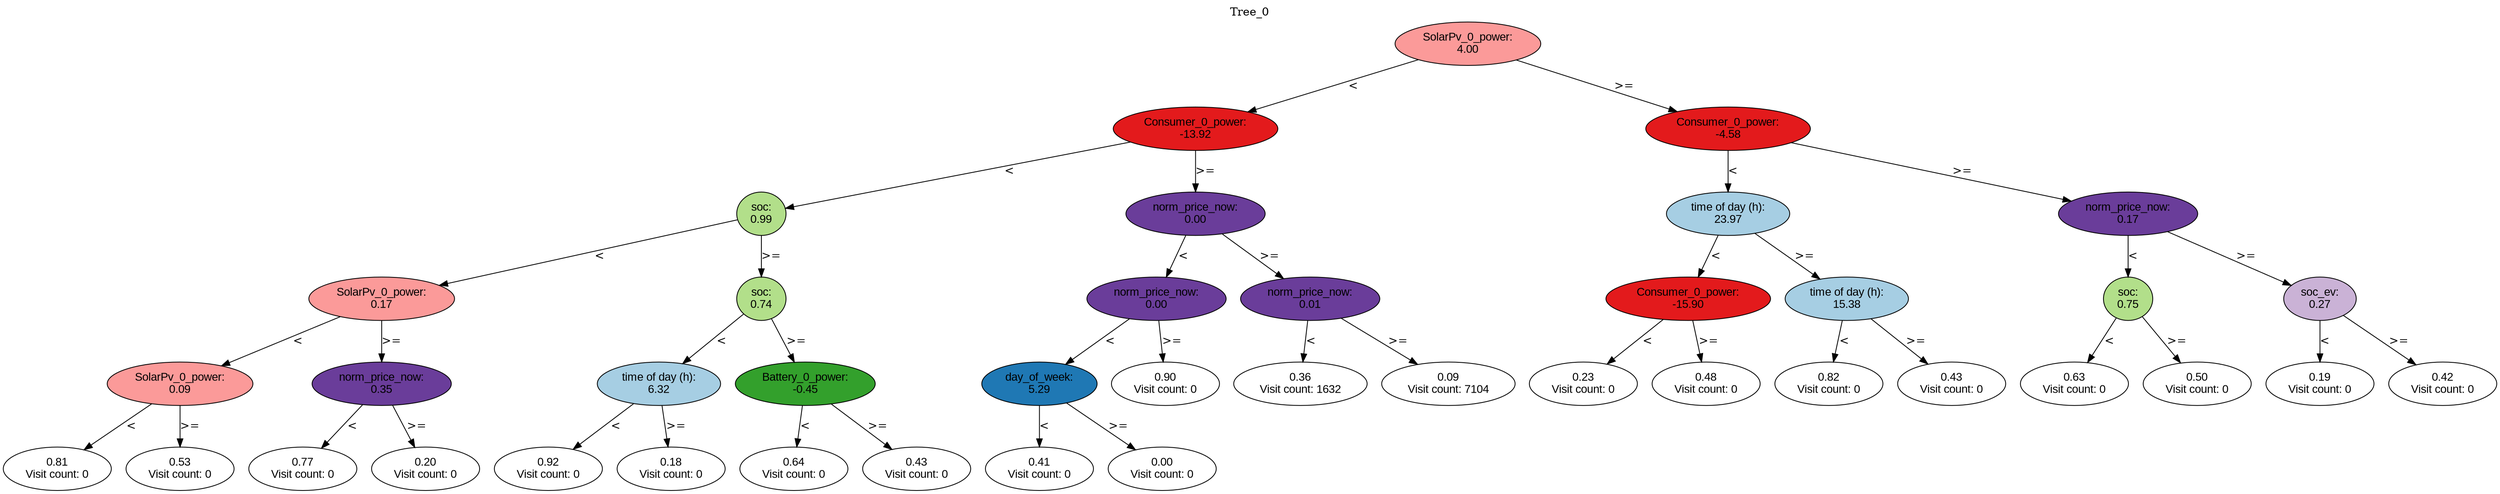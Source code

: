 digraph BST {
    node [fontname="Arial" style=filled colorscheme=paired12];
    0 [ label = "SolarPv_0_power:
4.00" fillcolor=5];
    1 [ label = "Consumer_0_power:
-13.92" fillcolor=6];
    2 [ label = "soc:
0.99" fillcolor=3];
    3 [ label = "SolarPv_0_power:
0.17" fillcolor=5];
    4 [ label = "SolarPv_0_power:
0.09" fillcolor=5];
    5 [ label = "0.81
Visit count: 0" fillcolor=white];
    6 [ label = "0.53
Visit count: 0" fillcolor=white];
    7 [ label = "norm_price_now:
0.35" fillcolor=10];
    8 [ label = "0.77
Visit count: 0" fillcolor=white];
    9 [ label = "0.20
Visit count: 0" fillcolor=white];
    10 [ label = "soc:
0.74" fillcolor=3];
    11 [ label = "time of day (h):
6.32" fillcolor=1];
    12 [ label = "0.92
Visit count: 0" fillcolor=white];
    13 [ label = "0.18
Visit count: 0" fillcolor=white];
    14 [ label = "Battery_0_power:
-0.45" fillcolor=4];
    15 [ label = "0.64
Visit count: 0" fillcolor=white];
    16 [ label = "0.43
Visit count: 0" fillcolor=white];
    17 [ label = "norm_price_now:
0.00" fillcolor=10];
    18 [ label = "norm_price_now:
0.00" fillcolor=10];
    19 [ label = "day_of_week:
5.29" fillcolor=2];
    20 [ label = "0.41
Visit count: 0" fillcolor=white];
    21 [ label = "0.00
Visit count: 0" fillcolor=white];
    22 [ label = "0.90
Visit count: 0" fillcolor=white];
    23 [ label = "norm_price_now:
0.01" fillcolor=10];
    24 [ label = "0.36
Visit count: 1632" fillcolor=white];
    25 [ label = "0.09
Visit count: 7104" fillcolor=white];
    26 [ label = "Consumer_0_power:
-4.58" fillcolor=6];
    27 [ label = "time of day (h):
23.97" fillcolor=1];
    28 [ label = "Consumer_0_power:
-15.90" fillcolor=6];
    29 [ label = "0.23
Visit count: 0" fillcolor=white];
    30 [ label = "0.48
Visit count: 0" fillcolor=white];
    31 [ label = "time of day (h):
15.38" fillcolor=1];
    32 [ label = "0.82
Visit count: 0" fillcolor=white];
    33 [ label = "0.43
Visit count: 0" fillcolor=white];
    34 [ label = "norm_price_now:
0.17" fillcolor=10];
    35 [ label = "soc:
0.75" fillcolor=3];
    36 [ label = "0.63
Visit count: 0" fillcolor=white];
    37 [ label = "0.50
Visit count: 0" fillcolor=white];
    38 [ label = "soc_ev:
0.27" fillcolor=9];
    39 [ label = "0.19
Visit count: 0" fillcolor=white];
    40 [ label = "0.42
Visit count: 0" fillcolor=white];

    0  -> 1[ label = "<"];
    0  -> 26[ label = ">="];
    1  -> 2[ label = "<"];
    1  -> 17[ label = ">="];
    2  -> 3[ label = "<"];
    2  -> 10[ label = ">="];
    3  -> 4[ label = "<"];
    3  -> 7[ label = ">="];
    4  -> 5[ label = "<"];
    4  -> 6[ label = ">="];
    7  -> 8[ label = "<"];
    7  -> 9[ label = ">="];
    10  -> 11[ label = "<"];
    10  -> 14[ label = ">="];
    11  -> 12[ label = "<"];
    11  -> 13[ label = ">="];
    14  -> 15[ label = "<"];
    14  -> 16[ label = ">="];
    17  -> 18[ label = "<"];
    17  -> 23[ label = ">="];
    18  -> 19[ label = "<"];
    18  -> 22[ label = ">="];
    19  -> 20[ label = "<"];
    19  -> 21[ label = ">="];
    23  -> 24[ label = "<"];
    23  -> 25[ label = ">="];
    26  -> 27[ label = "<"];
    26  -> 34[ label = ">="];
    27  -> 28[ label = "<"];
    27  -> 31[ label = ">="];
    28  -> 29[ label = "<"];
    28  -> 30[ label = ">="];
    31  -> 32[ label = "<"];
    31  -> 33[ label = ">="];
    34  -> 35[ label = "<"];
    34  -> 38[ label = ">="];
    35  -> 36[ label = "<"];
    35  -> 37[ label = ">="];
    38  -> 39[ label = "<"];
    38  -> 40[ label = ">="];

    labelloc="t";
    label="Tree_0";
}